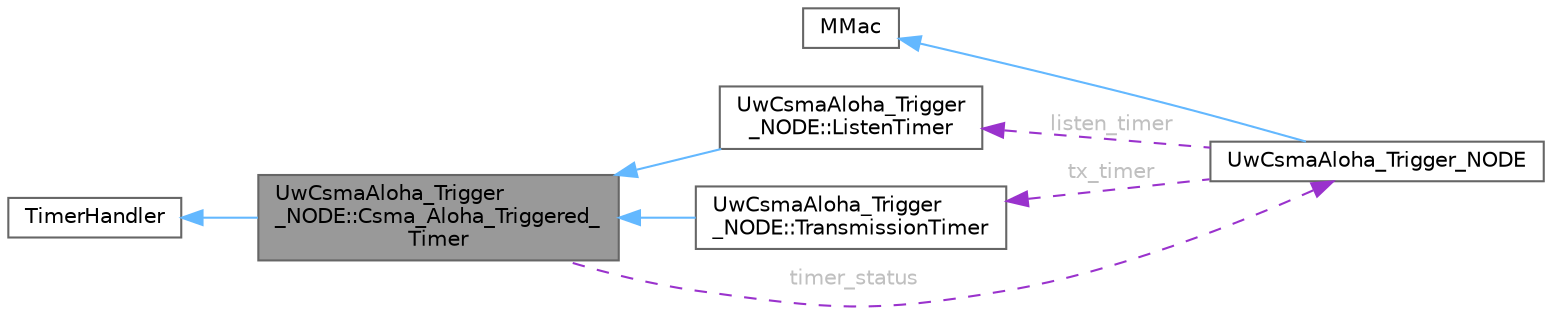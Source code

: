 digraph "UwCsmaAloha_Trigger_NODE::Csma_Aloha_Triggered_Timer"
{
 // LATEX_PDF_SIZE
  bgcolor="transparent";
  edge [fontname=Helvetica,fontsize=10,labelfontname=Helvetica,labelfontsize=10];
  node [fontname=Helvetica,fontsize=10,shape=box,height=0.2,width=0.4];
  rankdir="LR";
  Node1 [id="Node000001",label="UwCsmaAloha_Trigger\l_NODE::Csma_Aloha_Triggered_\lTimer",height=0.2,width=0.4,color="gray40", fillcolor="grey60", style="filled", fontcolor="black",tooltip="Class that describes the timers in the node."];
  Node2 -> Node1 [id="edge1_Node000001_Node000002",dir="back",color="steelblue1",style="solid",tooltip=" "];
  Node2 [id="Node000002",label="TimerHandler",height=0.2,width=0.4,color="gray40", fillcolor="white", style="filled",tooltip=" "];
  Node3 -> Node1 [id="edge2_Node000001_Node000003",dir="back",color="darkorchid3",style="dashed",tooltip=" ",label=" timer_status",fontcolor="grey" ];
  Node3 [id="Node000003",label="UwCsmaAloha_Trigger_NODE",height=0.2,width=0.4,color="gray40", fillcolor="white", style="filled",URL="$classUwCsmaAloha__Trigger__NODE.html",tooltip="Class that describes a CsmaAloha_TRIGGERED module of the node."];
  Node4 -> Node3 [id="edge3_Node000003_Node000004",dir="back",color="steelblue1",style="solid",tooltip=" "];
  Node4 [id="Node000004",label="MMac",height=0.2,width=0.4,color="gray40", fillcolor="white", style="filled",tooltip=" "];
  Node5 -> Node3 [id="edge4_Node000003_Node000005",dir="back",color="darkorchid3",style="dashed",tooltip=" ",label=" listen_timer",fontcolor="grey" ];
  Node5 [id="Node000005",label="UwCsmaAloha_Trigger\l_NODE::ListenTimer",height=0.2,width=0.4,color="gray40", fillcolor="white", style="filled",URL="$classUwCsmaAloha__Trigger__NODE_1_1ListenTimer.html",tooltip="Class used to handle the timer to handle the listen time."];
  Node1 -> Node5 [id="edge5_Node000005_Node000001",dir="back",color="steelblue1",style="solid",tooltip=" "];
  Node6 -> Node3 [id="edge6_Node000003_Node000006",dir="back",color="darkorchid3",style="dashed",tooltip=" ",label=" tx_timer",fontcolor="grey" ];
  Node6 [id="Node000006",label="UwCsmaAloha_Trigger\l_NODE::TransmissionTimer",height=0.2,width=0.4,color="gray40", fillcolor="white", style="filled",URL="$classUwCsmaAloha__Trigger__NODE_1_1TransmissionTimer.html",tooltip="Class used to handle the time in which the node is allowed to transmit to the sink."];
  Node1 -> Node6 [id="edge7_Node000006_Node000001",dir="back",color="steelblue1",style="solid",tooltip=" "];
}
